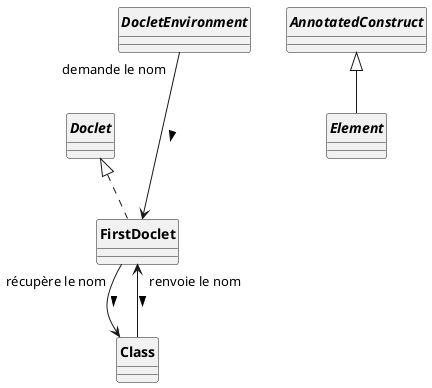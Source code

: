 @startuml
'https://plantuml.com/sequence-diagram
skinparam classAttributeIconSize 0
skinparam classFontStyle Bold
skinparam style strictuml

' Class: permet de récuperer le .Class qui récupère les noms des class
class Class {}

' appelle class
class FirstDoclet implements Doclet{}

'
interface Element extends AnnotatedConstruct{}
' on va chercher dans first class le get name de class
interface DocletEnvironment {}

FirstDoclet "récupère le nom" --> Class : >
FirstDoclet "renvoie le nom" <-- Class : >
DocletEnvironment "demande le nom" ---> FirstDoclet:>

@enduml